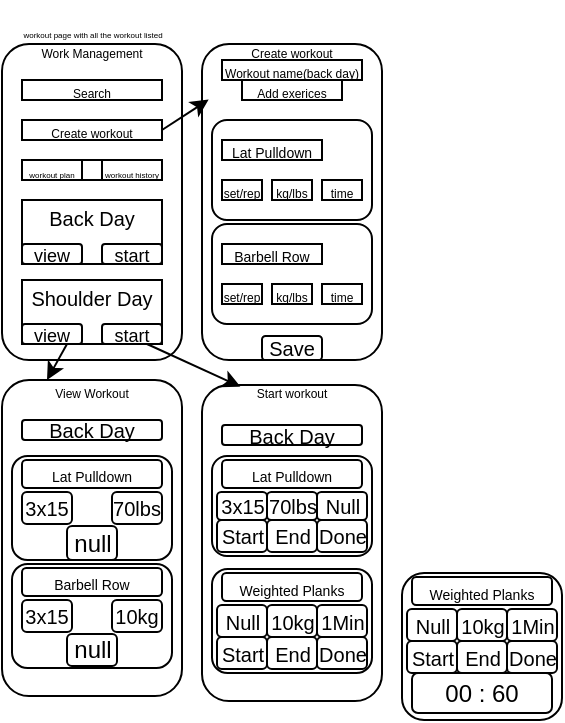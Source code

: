 <mxfile version="26.2.1">
  <diagram name="Page-1" id="QC1i9PMjAWbj2fVqqmgI">
    <mxGraphModel dx="334" dy="1620" grid="1" gridSize="10" guides="1" tooltips="1" connect="1" arrows="1" fold="1" page="1" pageScale="1" pageWidth="850" pageHeight="1100" math="0" shadow="0">
      <root>
        <mxCell id="0" />
        <mxCell id="1" parent="0" />
        <mxCell id="OHjYDddzfUP40oInwv-a-1" value="" style="rounded=1;whiteSpace=wrap;html=1;" vertex="1" parent="1">
          <mxGeometry x="40" y="2" width="90" height="158" as="geometry" />
        </mxCell>
        <mxCell id="OHjYDddzfUP40oInwv-a-2" value="&lt;span style=&quot;font-size: 4px;&quot;&gt;workout page with all the workout listed&lt;/span&gt;" style="text;html=1;align=center;verticalAlign=middle;resizable=0;points=[];autosize=1;strokeColor=none;fillColor=none;" vertex="1" parent="1">
          <mxGeometry x="40" y="-20" width="90" height="30" as="geometry" />
        </mxCell>
        <mxCell id="OHjYDddzfUP40oInwv-a-7" value="&lt;div&gt;&lt;font style=&quot;font-size: 10px;&quot;&gt;Back Day&lt;/font&gt;&lt;/div&gt;&lt;div&gt;&lt;br&gt;&lt;/div&gt;" style="rounded=0;whiteSpace=wrap;html=1;" vertex="1" parent="1">
          <mxGeometry x="50" y="80" width="70" height="32" as="geometry" />
        </mxCell>
        <mxCell id="OHjYDddzfUP40oInwv-a-8" value="&lt;font style=&quot;font-size: 9px;&quot;&gt;view&lt;/font&gt;" style="rounded=1;whiteSpace=wrap;html=1;" vertex="1" parent="1">
          <mxGeometry x="50" y="102" width="30" height="10" as="geometry" />
        </mxCell>
        <mxCell id="OHjYDddzfUP40oInwv-a-9" value="&lt;font style=&quot;font-size: 9px;&quot;&gt;start&lt;/font&gt;" style="rounded=1;whiteSpace=wrap;html=1;" vertex="1" parent="1">
          <mxGeometry x="90" y="102" width="30" height="10" as="geometry" />
        </mxCell>
        <mxCell id="OHjYDddzfUP40oInwv-a-10" value="&lt;font style=&quot;font-size: 10px;&quot;&gt;Shoulder Day&lt;/font&gt;&lt;div&gt;&lt;font style=&quot;font-size: 10px;&quot;&gt;&lt;br&gt;&lt;/font&gt;&lt;/div&gt;" style="rounded=0;whiteSpace=wrap;html=1;" vertex="1" parent="1">
          <mxGeometry x="50" y="120" width="70" height="32" as="geometry" />
        </mxCell>
        <mxCell id="OHjYDddzfUP40oInwv-a-11" value="&lt;font style=&quot;font-size: 9px;&quot;&gt;view&lt;/font&gt;" style="rounded=1;whiteSpace=wrap;html=1;" vertex="1" parent="1">
          <mxGeometry x="50" y="142" width="30" height="10" as="geometry" />
        </mxCell>
        <mxCell id="OHjYDddzfUP40oInwv-a-12" value="&lt;font style=&quot;font-size: 9px;&quot;&gt;start&lt;/font&gt;" style="rounded=1;whiteSpace=wrap;html=1;" vertex="1" parent="1">
          <mxGeometry x="90" y="142" width="30" height="10" as="geometry" />
        </mxCell>
        <mxCell id="OHjYDddzfUP40oInwv-a-13" value="&lt;font style=&quot;font-size: 6px;&quot;&gt;Create workout&lt;/font&gt;" style="rounded=0;whiteSpace=wrap;html=1;" vertex="1" parent="1">
          <mxGeometry x="50" y="40" width="70" height="10" as="geometry" />
        </mxCell>
        <mxCell id="OHjYDddzfUP40oInwv-a-15" value="&lt;font style=&quot;font-size: 6px;&quot;&gt;Search&lt;/font&gt;" style="rounded=0;whiteSpace=wrap;html=1;" vertex="1" parent="1">
          <mxGeometry x="50" y="20" width="70" height="10" as="geometry" />
        </mxCell>
        <mxCell id="OHjYDddzfUP40oInwv-a-18" value="" style="rounded=0;whiteSpace=wrap;html=1;" vertex="1" parent="1">
          <mxGeometry x="50" y="60" width="70" height="10" as="geometry" />
        </mxCell>
        <mxCell id="OHjYDddzfUP40oInwv-a-19" value="&lt;font style=&quot;font-size: 4px;&quot;&gt;workout plan&lt;/font&gt;" style="rounded=0;whiteSpace=wrap;html=1;" vertex="1" parent="1">
          <mxGeometry x="50" y="60" width="30" height="10" as="geometry" />
        </mxCell>
        <mxCell id="OHjYDddzfUP40oInwv-a-22" value="&lt;font style=&quot;font-size: 4px;&quot;&gt;workout history&lt;/font&gt;" style="rounded=0;whiteSpace=wrap;html=1;align=center;" vertex="1" parent="1">
          <mxGeometry x="90" y="60" width="30" height="10" as="geometry" />
        </mxCell>
        <mxCell id="OHjYDddzfUP40oInwv-a-24" value="&lt;span style=&quot;font-size: 6px;&quot;&gt;Work Management&lt;/span&gt;" style="text;html=1;align=center;verticalAlign=middle;whiteSpace=wrap;rounded=0;" vertex="1" parent="1">
          <mxGeometry x="55" y="-10" width="60" height="30" as="geometry" />
        </mxCell>
        <mxCell id="OHjYDddzfUP40oInwv-a-26" value="" style="rounded=1;whiteSpace=wrap;html=1;" vertex="1" parent="1">
          <mxGeometry x="140" y="2" width="90" height="158" as="geometry" />
        </mxCell>
        <mxCell id="OHjYDddzfUP40oInwv-a-28" value="&lt;span style=&quot;font-size: 6px;&quot;&gt;Create workout&lt;/span&gt;" style="text;html=1;align=center;verticalAlign=middle;whiteSpace=wrap;rounded=0;" vertex="1" parent="1">
          <mxGeometry x="155" y="-10" width="60" height="30" as="geometry" />
        </mxCell>
        <mxCell id="OHjYDddzfUP40oInwv-a-29" value="&lt;font style=&quot;font-size: 6px;&quot;&gt;Workout name(back day)&lt;/font&gt;" style="rounded=0;whiteSpace=wrap;html=1;" vertex="1" parent="1">
          <mxGeometry x="150" y="10" width="70" height="10" as="geometry" />
        </mxCell>
        <mxCell id="OHjYDddzfUP40oInwv-a-50" value="" style="rounded=1;whiteSpace=wrap;html=1;" vertex="1" parent="1">
          <mxGeometry x="145" y="40" width="80" height="50" as="geometry" />
        </mxCell>
        <mxCell id="OHjYDddzfUP40oInwv-a-51" value="&lt;font style=&quot;font-size: 7px;&quot;&gt;Lat Pulldown&lt;/font&gt;" style="rounded=0;whiteSpace=wrap;html=1;" vertex="1" parent="1">
          <mxGeometry x="150" y="50" width="50" height="10" as="geometry" />
        </mxCell>
        <mxCell id="OHjYDddzfUP40oInwv-a-52" value="&lt;span style=&quot;font-size: 6px;&quot;&gt;set/rep&lt;/span&gt;" style="rounded=0;whiteSpace=wrap;html=1;" vertex="1" parent="1">
          <mxGeometry x="150" y="70" width="20" height="10" as="geometry" />
        </mxCell>
        <mxCell id="OHjYDddzfUP40oInwv-a-53" value="&lt;span style=&quot;font-size: 6px;&quot;&gt;kg/lbs&lt;/span&gt;" style="rounded=0;whiteSpace=wrap;html=1;" vertex="1" parent="1">
          <mxGeometry x="175" y="70" width="20" height="10" as="geometry" />
        </mxCell>
        <mxCell id="OHjYDddzfUP40oInwv-a-54" value="&lt;span style=&quot;font-size: 6px;&quot;&gt;time&lt;/span&gt;" style="rounded=0;whiteSpace=wrap;html=1;" vertex="1" parent="1">
          <mxGeometry x="200" y="70" width="20" height="10" as="geometry" />
        </mxCell>
        <mxCell id="OHjYDddzfUP40oInwv-a-60" value="" style="rounded=1;whiteSpace=wrap;html=1;" vertex="1" parent="1">
          <mxGeometry x="145" y="92" width="80" height="50" as="geometry" />
        </mxCell>
        <mxCell id="OHjYDddzfUP40oInwv-a-61" value="&lt;font style=&quot;font-size: 7px;&quot;&gt;Barbell Row&lt;/font&gt;" style="rounded=0;whiteSpace=wrap;html=1;" vertex="1" parent="1">
          <mxGeometry x="150" y="102" width="50" height="10" as="geometry" />
        </mxCell>
        <mxCell id="OHjYDddzfUP40oInwv-a-62" value="&lt;span style=&quot;font-size: 6px;&quot;&gt;set/rep&lt;/span&gt;" style="rounded=0;whiteSpace=wrap;html=1;" vertex="1" parent="1">
          <mxGeometry x="150" y="122" width="20" height="10" as="geometry" />
        </mxCell>
        <mxCell id="OHjYDddzfUP40oInwv-a-63" value="&lt;span style=&quot;font-size: 6px;&quot;&gt;kg/lbs&lt;/span&gt;" style="rounded=0;whiteSpace=wrap;html=1;" vertex="1" parent="1">
          <mxGeometry x="175" y="122" width="20" height="10" as="geometry" />
        </mxCell>
        <mxCell id="OHjYDddzfUP40oInwv-a-64" value="&lt;span style=&quot;font-size: 6px;&quot;&gt;time&lt;/span&gt;" style="rounded=0;whiteSpace=wrap;html=1;" vertex="1" parent="1">
          <mxGeometry x="200" y="122" width="20" height="10" as="geometry" />
        </mxCell>
        <mxCell id="OHjYDddzfUP40oInwv-a-66" value="&lt;font style=&quot;font-size: 10px;&quot;&gt;Save&lt;/font&gt;" style="rounded=1;whiteSpace=wrap;html=1;" vertex="1" parent="1">
          <mxGeometry x="170" y="148" width="30" height="12" as="geometry" />
        </mxCell>
        <mxCell id="OHjYDddzfUP40oInwv-a-67" value="&lt;span style=&quot;font-size: 6px;&quot;&gt;Add exerices&lt;/span&gt;" style="rounded=0;whiteSpace=wrap;html=1;" vertex="1" parent="1">
          <mxGeometry x="160" y="20" width="50" height="10" as="geometry" />
        </mxCell>
        <mxCell id="OHjYDddzfUP40oInwv-a-70" value="" style="rounded=1;whiteSpace=wrap;html=1;" vertex="1" parent="1">
          <mxGeometry x="40" y="170" width="90" height="158" as="geometry" />
        </mxCell>
        <mxCell id="OHjYDddzfUP40oInwv-a-71" value="&lt;span style=&quot;font-size: 6px;&quot;&gt;View Workout&lt;/span&gt;" style="text;html=1;align=center;verticalAlign=middle;whiteSpace=wrap;rounded=0;" vertex="1" parent="1">
          <mxGeometry x="55" y="160" width="60" height="30" as="geometry" />
        </mxCell>
        <mxCell id="OHjYDddzfUP40oInwv-a-72" value="&lt;font style=&quot;font-size: 10px;&quot;&gt;Back Day&lt;/font&gt;" style="rounded=1;whiteSpace=wrap;html=1;" vertex="1" parent="1">
          <mxGeometry x="50" y="190" width="70" height="10" as="geometry" />
        </mxCell>
        <mxCell id="OHjYDddzfUP40oInwv-a-78" value="" style="rounded=1;whiteSpace=wrap;html=1;" vertex="1" parent="1">
          <mxGeometry x="45" y="208" width="80" height="52" as="geometry" />
        </mxCell>
        <mxCell id="OHjYDddzfUP40oInwv-a-79" value="&lt;font style=&quot;font-size: 7px;&quot;&gt;Lat Pulldown&lt;/font&gt;" style="rounded=1;whiteSpace=wrap;html=1;" vertex="1" parent="1">
          <mxGeometry x="50" y="210" width="70" height="14" as="geometry" />
        </mxCell>
        <mxCell id="OHjYDddzfUP40oInwv-a-80" value="&lt;font style=&quot;font-size: 10px;&quot;&gt;3x15&lt;/font&gt;" style="rounded=1;whiteSpace=wrap;html=1;" vertex="1" parent="1">
          <mxGeometry x="50" y="226" width="25" height="16" as="geometry" />
        </mxCell>
        <mxCell id="OHjYDddzfUP40oInwv-a-81" value="&lt;font style=&quot;font-size: 10px;&quot;&gt;70lbs&lt;/font&gt;" style="rounded=1;whiteSpace=wrap;html=1;" vertex="1" parent="1">
          <mxGeometry x="95" y="226" width="25" height="16" as="geometry" />
        </mxCell>
        <mxCell id="OHjYDddzfUP40oInwv-a-82" value="null" style="rounded=1;whiteSpace=wrap;html=1;" vertex="1" parent="1">
          <mxGeometry x="72.5" y="243" width="25" height="17" as="geometry" />
        </mxCell>
        <mxCell id="OHjYDddzfUP40oInwv-a-90" value="" style="rounded=1;whiteSpace=wrap;html=1;" vertex="1" parent="1">
          <mxGeometry x="45" y="262" width="80" height="52" as="geometry" />
        </mxCell>
        <mxCell id="OHjYDddzfUP40oInwv-a-91" value="&lt;font style=&quot;font-size: 7px;&quot;&gt;Barbell Row&lt;/font&gt;" style="rounded=1;whiteSpace=wrap;html=1;" vertex="1" parent="1">
          <mxGeometry x="50" y="264" width="70" height="14" as="geometry" />
        </mxCell>
        <mxCell id="OHjYDddzfUP40oInwv-a-92" value="&lt;font style=&quot;font-size: 10px;&quot;&gt;3x15&lt;/font&gt;" style="rounded=1;whiteSpace=wrap;html=1;" vertex="1" parent="1">
          <mxGeometry x="50" y="280" width="25" height="16" as="geometry" />
        </mxCell>
        <mxCell id="OHjYDddzfUP40oInwv-a-93" value="&lt;font style=&quot;font-size: 10px;&quot;&gt;10kg&lt;/font&gt;" style="rounded=1;whiteSpace=wrap;html=1;" vertex="1" parent="1">
          <mxGeometry x="95" y="280" width="25" height="16" as="geometry" />
        </mxCell>
        <mxCell id="OHjYDddzfUP40oInwv-a-94" value="null" style="rounded=1;whiteSpace=wrap;html=1;" vertex="1" parent="1">
          <mxGeometry x="72.5" y="297" width="25" height="16" as="geometry" />
        </mxCell>
        <mxCell id="OHjYDddzfUP40oInwv-a-97" value="" style="endArrow=classic;html=1;rounded=0;exitX=1;exitY=0.5;exitDx=0;exitDy=0;entryX=0.037;entryY=0.176;entryDx=0;entryDy=0;entryPerimeter=0;" edge="1" parent="1" source="OHjYDddzfUP40oInwv-a-13" target="OHjYDddzfUP40oInwv-a-26">
          <mxGeometry width="50" height="50" relative="1" as="geometry">
            <mxPoint x="110" y="140" as="sourcePoint" />
            <mxPoint x="160" y="90" as="targetPoint" />
          </mxGeometry>
        </mxCell>
        <mxCell id="OHjYDddzfUP40oInwv-a-99" value="" style="endArrow=classic;html=1;rounded=0;exitX=0.75;exitY=1;exitDx=0;exitDy=0;entryX=0.25;entryY=0;entryDx=0;entryDy=0;" edge="1" parent="1" source="OHjYDddzfUP40oInwv-a-11" target="OHjYDddzfUP40oInwv-a-70">
          <mxGeometry width="50" height="50" relative="1" as="geometry">
            <mxPoint x="80" y="180" as="sourcePoint" />
            <mxPoint x="130" y="130" as="targetPoint" />
          </mxGeometry>
        </mxCell>
        <mxCell id="OHjYDddzfUP40oInwv-a-100" value="" style="rounded=1;whiteSpace=wrap;html=1;" vertex="1" parent="1">
          <mxGeometry x="140" y="172.5" width="90" height="158" as="geometry" />
        </mxCell>
        <mxCell id="OHjYDddzfUP40oInwv-a-101" value="&lt;font style=&quot;font-size: 10px;&quot;&gt;Back Day&lt;/font&gt;" style="rounded=1;whiteSpace=wrap;html=1;" vertex="1" parent="1">
          <mxGeometry x="150" y="192.5" width="70" height="10" as="geometry" />
        </mxCell>
        <mxCell id="OHjYDddzfUP40oInwv-a-102" value="" style="rounded=1;whiteSpace=wrap;html=1;" vertex="1" parent="1">
          <mxGeometry x="145" y="208" width="80" height="50" as="geometry" />
        </mxCell>
        <mxCell id="OHjYDddzfUP40oInwv-a-103" value="&lt;font style=&quot;font-size: 7px;&quot;&gt;Lat Pulldown&lt;/font&gt;" style="rounded=1;whiteSpace=wrap;html=1;" vertex="1" parent="1">
          <mxGeometry x="150" y="210" width="70" height="14" as="geometry" />
        </mxCell>
        <mxCell id="OHjYDddzfUP40oInwv-a-104" value="&lt;font style=&quot;font-size: 10px;&quot;&gt;3x15&lt;/font&gt;" style="rounded=1;whiteSpace=wrap;html=1;" vertex="1" parent="1">
          <mxGeometry x="147.5" y="226" width="25" height="14" as="geometry" />
        </mxCell>
        <mxCell id="OHjYDddzfUP40oInwv-a-105" value="&lt;font style=&quot;font-size: 10px;&quot;&gt;70lbs&lt;/font&gt;" style="rounded=1;whiteSpace=wrap;html=1;" vertex="1" parent="1">
          <mxGeometry x="172.5" y="226" width="25" height="14" as="geometry" />
        </mxCell>
        <mxCell id="OHjYDddzfUP40oInwv-a-107" value="" style="rounded=1;whiteSpace=wrap;html=1;" vertex="1" parent="1">
          <mxGeometry x="145" y="264.5" width="80" height="52" as="geometry" />
        </mxCell>
        <mxCell id="OHjYDddzfUP40oInwv-a-108" value="&lt;span style=&quot;font-size: 7px;&quot;&gt;Weighted Planks&lt;/span&gt;" style="rounded=1;whiteSpace=wrap;html=1;" vertex="1" parent="1">
          <mxGeometry x="150" y="266.5" width="70" height="14" as="geometry" />
        </mxCell>
        <mxCell id="OHjYDddzfUP40oInwv-a-112" value="" style="endArrow=classic;html=1;rounded=0;entryX=0.213;entryY=0.005;entryDx=0;entryDy=0;entryPerimeter=0;exitX=0.75;exitY=1;exitDx=0;exitDy=0;" edge="1" parent="1" source="OHjYDddzfUP40oInwv-a-12" target="OHjYDddzfUP40oInwv-a-100">
          <mxGeometry width="50" height="50" relative="1" as="geometry">
            <mxPoint x="80" y="210" as="sourcePoint" />
            <mxPoint x="130" y="160" as="targetPoint" />
          </mxGeometry>
        </mxCell>
        <mxCell id="OHjYDddzfUP40oInwv-a-113" value="&lt;span style=&quot;font-size: 6px;&quot;&gt;Start workout&lt;/span&gt;" style="text;html=1;align=center;verticalAlign=middle;whiteSpace=wrap;rounded=0;" vertex="1" parent="1">
          <mxGeometry x="155" y="160" width="60" height="30" as="geometry" />
        </mxCell>
        <mxCell id="OHjYDddzfUP40oInwv-a-114" value="&lt;font style=&quot;font-size: 10px;&quot;&gt;Null&lt;/font&gt;" style="rounded=1;whiteSpace=wrap;html=1;" vertex="1" parent="1">
          <mxGeometry x="197.5" y="226" width="25" height="14" as="geometry" />
        </mxCell>
        <mxCell id="OHjYDddzfUP40oInwv-a-119" value="&lt;span style=&quot;font-size: 10px;&quot;&gt;Null&lt;/span&gt;" style="rounded=1;whiteSpace=wrap;html=1;" vertex="1" parent="1">
          <mxGeometry x="147.5" y="282.5" width="25" height="16" as="geometry" />
        </mxCell>
        <mxCell id="OHjYDddzfUP40oInwv-a-120" value="&lt;span style=&quot;font-size: 10px;&quot;&gt;10kg&lt;/span&gt;" style="rounded=1;whiteSpace=wrap;html=1;" vertex="1" parent="1">
          <mxGeometry x="172.5" y="282.5" width="25" height="16" as="geometry" />
        </mxCell>
        <mxCell id="OHjYDddzfUP40oInwv-a-121" value="&lt;span style=&quot;font-size: 10px;&quot;&gt;1Min&lt;/span&gt;" style="rounded=1;whiteSpace=wrap;html=1;" vertex="1" parent="1">
          <mxGeometry x="197.5" y="282.5" width="25" height="16" as="geometry" />
        </mxCell>
        <mxCell id="OHjYDddzfUP40oInwv-a-122" value="&lt;font style=&quot;font-size: 10px;&quot;&gt;Start&lt;/font&gt;" style="rounded=1;whiteSpace=wrap;html=1;" vertex="1" parent="1">
          <mxGeometry x="147.5" y="240" width="25" height="16" as="geometry" />
        </mxCell>
        <mxCell id="OHjYDddzfUP40oInwv-a-123" value="&lt;font style=&quot;font-size: 10px;&quot;&gt;End&lt;/font&gt;" style="rounded=1;whiteSpace=wrap;html=1;" vertex="1" parent="1">
          <mxGeometry x="172.5" y="240" width="25" height="16" as="geometry" />
        </mxCell>
        <mxCell id="OHjYDddzfUP40oInwv-a-125" value="&lt;font style=&quot;font-size: 10px;&quot;&gt;Done&lt;/font&gt;" style="rounded=1;whiteSpace=wrap;html=1;" vertex="1" parent="1">
          <mxGeometry x="197.5" y="240" width="25" height="16" as="geometry" />
        </mxCell>
        <mxCell id="OHjYDddzfUP40oInwv-a-126" value="&lt;font style=&quot;font-size: 10px;&quot;&gt;Start&lt;/font&gt;" style="rounded=1;whiteSpace=wrap;html=1;" vertex="1" parent="1">
          <mxGeometry x="147.5" y="298.5" width="25" height="16" as="geometry" />
        </mxCell>
        <mxCell id="OHjYDddzfUP40oInwv-a-127" value="&lt;font style=&quot;font-size: 10px;&quot;&gt;End&lt;/font&gt;" style="rounded=1;whiteSpace=wrap;html=1;" vertex="1" parent="1">
          <mxGeometry x="172.5" y="298.5" width="25" height="16" as="geometry" />
        </mxCell>
        <mxCell id="OHjYDddzfUP40oInwv-a-128" value="&lt;font style=&quot;font-size: 10px;&quot;&gt;Done&lt;/font&gt;" style="rounded=1;whiteSpace=wrap;html=1;" vertex="1" parent="1">
          <mxGeometry x="197.5" y="298.5" width="25" height="16" as="geometry" />
        </mxCell>
        <mxCell id="OHjYDddzfUP40oInwv-a-130" value="" style="rounded=1;whiteSpace=wrap;html=1;" vertex="1" parent="1">
          <mxGeometry x="240" y="266.5" width="80" height="73.5" as="geometry" />
        </mxCell>
        <mxCell id="OHjYDddzfUP40oInwv-a-131" value="&lt;font style=&quot;font-size: 7px;&quot;&gt;Weighted Planks&lt;/font&gt;" style="rounded=1;whiteSpace=wrap;html=1;" vertex="1" parent="1">
          <mxGeometry x="245" y="268.5" width="70" height="14" as="geometry" />
        </mxCell>
        <mxCell id="OHjYDddzfUP40oInwv-a-132" value="&lt;font style=&quot;font-size: 10px;&quot;&gt;Null&lt;/font&gt;" style="rounded=1;whiteSpace=wrap;html=1;" vertex="1" parent="1">
          <mxGeometry x="242.5" y="284.5" width="25" height="16" as="geometry" />
        </mxCell>
        <mxCell id="OHjYDddzfUP40oInwv-a-133" value="&lt;font style=&quot;font-size: 10px;&quot;&gt;10kg&lt;/font&gt;" style="rounded=1;whiteSpace=wrap;html=1;movable=0;resizable=0;rotatable=0;deletable=0;editable=0;locked=1;connectable=0;" vertex="1" parent="1">
          <mxGeometry x="267.5" y="284.5" width="25" height="16" as="geometry" />
        </mxCell>
        <mxCell id="OHjYDddzfUP40oInwv-a-134" value="&lt;span style=&quot;font-size: 10px;&quot;&gt;1Min&lt;/span&gt;" style="rounded=1;whiteSpace=wrap;html=1;movable=0;resizable=0;rotatable=0;deletable=0;editable=0;locked=1;connectable=0;" vertex="1" parent="1">
          <mxGeometry x="292.5" y="284.5" width="25" height="16" as="geometry" />
        </mxCell>
        <mxCell id="OHjYDddzfUP40oInwv-a-135" value="&lt;font style=&quot;font-size: 10px;&quot;&gt;Start&lt;/font&gt;" style="rounded=1;whiteSpace=wrap;html=1;" vertex="1" parent="1">
          <mxGeometry x="242.5" y="300.5" width="25" height="16" as="geometry" />
        </mxCell>
        <mxCell id="OHjYDddzfUP40oInwv-a-136" value="&lt;font style=&quot;font-size: 10px;&quot;&gt;End&lt;/font&gt;" style="rounded=1;whiteSpace=wrap;html=1;movable=0;resizable=0;rotatable=0;deletable=0;editable=0;locked=1;connectable=0;" vertex="1" parent="1">
          <mxGeometry x="267.5" y="300.5" width="25" height="16" as="geometry" />
        </mxCell>
        <mxCell id="OHjYDddzfUP40oInwv-a-137" value="&lt;font style=&quot;font-size: 10px;&quot;&gt;Done&lt;/font&gt;" style="rounded=1;whiteSpace=wrap;html=1;movable=0;resizable=0;rotatable=0;deletable=0;editable=0;locked=1;connectable=0;" vertex="1" parent="1">
          <mxGeometry x="292.5" y="300.5" width="25" height="16" as="geometry" />
        </mxCell>
        <mxCell id="OHjYDddzfUP40oInwv-a-138" value="00 : 60" style="rounded=1;whiteSpace=wrap;html=1;" vertex="1" parent="1">
          <mxGeometry x="245" y="316.5" width="70" height="20" as="geometry" />
        </mxCell>
      </root>
    </mxGraphModel>
  </diagram>
</mxfile>

